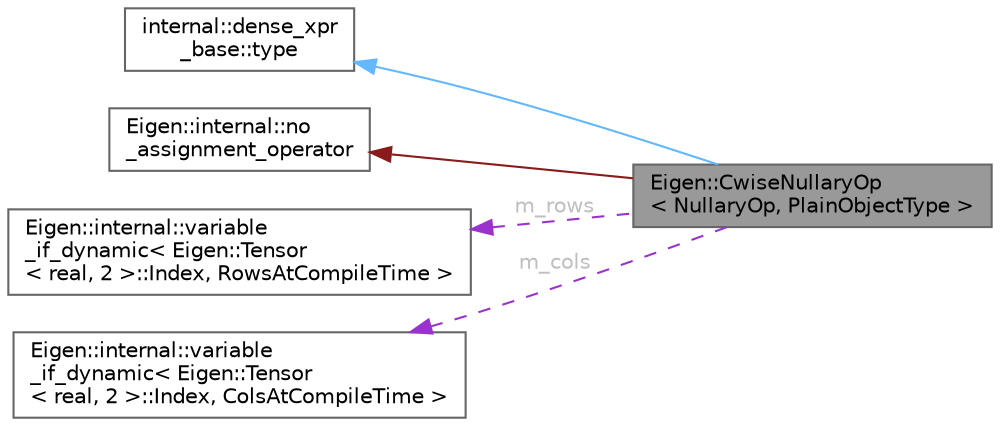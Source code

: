 digraph "Eigen::CwiseNullaryOp&lt; NullaryOp, PlainObjectType &gt;"
{
 // LATEX_PDF_SIZE
  bgcolor="transparent";
  edge [fontname=Helvetica,fontsize=10,labelfontname=Helvetica,labelfontsize=10];
  node [fontname=Helvetica,fontsize=10,shape=box,height=0.2,width=0.4];
  rankdir="LR";
  Node1 [id="Node000001",label="Eigen::CwiseNullaryOp\l\< NullaryOp, PlainObjectType \>",height=0.2,width=0.4,color="gray40", fillcolor="grey60", style="filled", fontcolor="black",tooltip="Generic expression of a matrix where all coefficients are defined by a functor"];
  Node2 -> Node1 [id="edge5_Node000001_Node000002",dir="back",color="steelblue1",style="solid",tooltip=" "];
  Node2 [id="Node000002",label="internal::dense_xpr\l_base::type",height=0.2,width=0.4,color="gray40", fillcolor="white", style="filled",tooltip=" "];
  Node3 -> Node1 [id="edge6_Node000001_Node000003",dir="back",color="firebrick4",style="solid",tooltip=" "];
  Node3 [id="Node000003",label="Eigen::internal::no\l_assignment_operator",height=0.2,width=0.4,color="gray40", fillcolor="white", style="filled",URL="$class_eigen_1_1internal_1_1no__assignment__operator.html",tooltip=" "];
  Node4 -> Node1 [id="edge7_Node000001_Node000004",dir="back",color="darkorchid3",style="dashed",tooltip=" ",label=" m_rows",fontcolor="grey" ];
  Node4 [id="Node000004",label="Eigen::internal::variable\l_if_dynamic\< Eigen::Tensor\l\< real, 2 \>::Index, RowsAtCompileTime \>",height=0.2,width=0.4,color="gray40", fillcolor="white", style="filled",URL="$class_eigen_1_1internal_1_1variable__if__dynamic.html",tooltip=" "];
  Node5 -> Node1 [id="edge8_Node000001_Node000005",dir="back",color="darkorchid3",style="dashed",tooltip=" ",label=" m_cols",fontcolor="grey" ];
  Node5 [id="Node000005",label="Eigen::internal::variable\l_if_dynamic\< Eigen::Tensor\l\< real, 2 \>::Index, ColsAtCompileTime \>",height=0.2,width=0.4,color="gray40", fillcolor="white", style="filled",URL="$class_eigen_1_1internal_1_1variable__if__dynamic.html",tooltip=" "];
}
